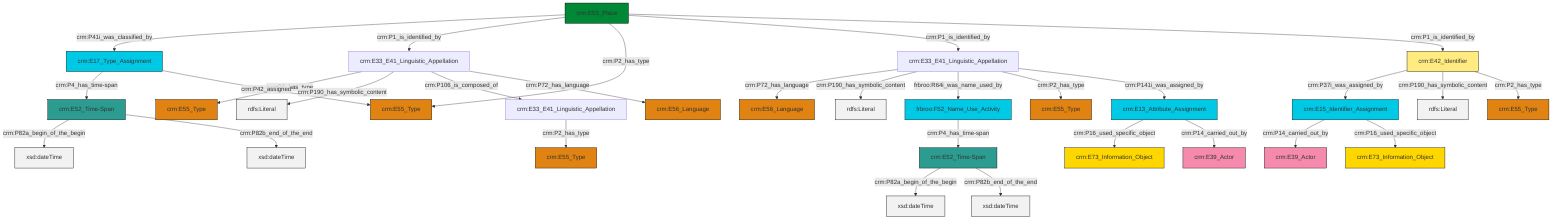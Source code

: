 graph TD
classDef Literal fill:#f2f2f2,stroke:#000000;
classDef CRM_Entity fill:#FFFFFF,stroke:#000000;
classDef Temporal_Entity fill:#00C9E6, stroke:#000000;
classDef Type fill:#E18312, stroke:#000000;
classDef Time-Span fill:#2C9C91, stroke:#000000;
classDef Appellation fill:#FFEB7F, stroke:#000000;
classDef Place fill:#008836, stroke:#000000;
classDef Persistent_Item fill:#B266B2, stroke:#000000;
classDef Conceptual_Object fill:#FFD700, stroke:#000000;
classDef Physical_Thing fill:#D2B48C, stroke:#000000;
classDef Actor fill:#f58aad, stroke:#000000;
classDef PC_Classes fill:#4ce600, stroke:#000000;
classDef Multi fill:#cccccc,stroke:#000000;

0["crm:E53_Place"]:::Place -->|crm:P41i_was_classified_by| 1["crm:E17_Type_Assignment"]:::Temporal_Entity
2["frbroo:F52_Name_Use_Activity"]:::Temporal_Entity -->|crm:P4_has_time-span| 3["crm:E52_Time-Span"]:::Time-Span
1["crm:E17_Type_Assignment"]:::Temporal_Entity -->|crm:P4_has_time-span| 4["crm:E52_Time-Span"]:::Time-Span
9["crm:E42_Identifier"]:::Appellation -->|crm:P37i_was_assigned_by| 10["crm:E15_Identifier_Assignment"]:::Temporal_Entity
11["crm:E33_E41_Linguistic_Appellation"]:::Default -->|crm:P72_has_language| 12["crm:E56_Language"]:::Type
0["crm:E53_Place"]:::Place -->|crm:P1_is_identified_by| 13["crm:E33_E41_Linguistic_Appellation"]:::Default
3["crm:E52_Time-Span"]:::Time-Span -->|crm:P82a_begin_of_the_begin| 19[xsd:dateTime]:::Literal
0["crm:E53_Place"]:::Place -->|crm:P2_has_type| 20["crm:E55_Type"]:::Type
10["crm:E15_Identifier_Assignment"]:::Temporal_Entity -->|crm:P14_carried_out_by| 16["crm:E39_Actor"]:::Actor
9["crm:E42_Identifier"]:::Appellation -->|crm:P190_has_symbolic_content| 22[rdfs:Literal]:::Literal
13["crm:E33_E41_Linguistic_Appellation"]:::Default -->|crm:P2_has_type| 24["crm:E55_Type"]:::Type
11["crm:E33_E41_Linguistic_Appellation"]:::Default -->|crm:P190_has_symbolic_content| 25[rdfs:Literal]:::Literal
4["crm:E52_Time-Span"]:::Time-Span -->|crm:P82a_begin_of_the_begin| 26[xsd:dateTime]:::Literal
0["crm:E53_Place"]:::Place -->|crm:P1_is_identified_by| 11["crm:E33_E41_Linguistic_Appellation"]:::Default
13["crm:E33_E41_Linguistic_Appellation"]:::Default -->|crm:P190_has_symbolic_content| 27[rdfs:Literal]:::Literal
7["crm:E33_E41_Linguistic_Appellation"]:::Default -->|crm:P2_has_type| 31["crm:E55_Type"]:::Type
36["crm:E13_Attribute_Assignment"]:::Temporal_Entity -->|crm:P16_used_specific_object| 37["crm:E73_Information_Object"]:::Conceptual_Object
10["crm:E15_Identifier_Assignment"]:::Temporal_Entity -->|crm:P16_used_specific_object| 5["crm:E73_Information_Object"]:::Conceptual_Object
13["crm:E33_E41_Linguistic_Appellation"]:::Default -->|crm:P106_is_composed_of| 7["crm:E33_E41_Linguistic_Appellation"]:::Default
11["crm:E33_E41_Linguistic_Appellation"]:::Default -->|frbroo:R64i_was_name_used_by| 2["frbroo:F52_Name_Use_Activity"]:::Temporal_Entity
11["crm:E33_E41_Linguistic_Appellation"]:::Default -->|crm:P2_has_type| 14["crm:E55_Type"]:::Type
3["crm:E52_Time-Span"]:::Time-Span -->|crm:P82b_end_of_the_end| 41[xsd:dateTime]:::Literal
9["crm:E42_Identifier"]:::Appellation -->|crm:P2_has_type| 42["crm:E55_Type"]:::Type
11["crm:E33_E41_Linguistic_Appellation"]:::Default -->|crm:P141i_was_assigned_by| 36["crm:E13_Attribute_Assignment"]:::Temporal_Entity
36["crm:E13_Attribute_Assignment"]:::Temporal_Entity -->|crm:P14_carried_out_by| 33["crm:E39_Actor"]:::Actor
13["crm:E33_E41_Linguistic_Appellation"]:::Default -->|crm:P72_has_language| 28["crm:E56_Language"]:::Type
4["crm:E52_Time-Span"]:::Time-Span -->|crm:P82b_end_of_the_end| 51[xsd:dateTime]:::Literal
0["crm:E53_Place"]:::Place -->|crm:P1_is_identified_by| 9["crm:E42_Identifier"]:::Appellation
1["crm:E17_Type_Assignment"]:::Temporal_Entity -->|crm:P42_assigned| 20["crm:E55_Type"]:::Type